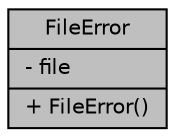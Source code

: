 digraph "FileError"
{
 // LATEX_PDF_SIZE
  edge [fontname="Helvetica",fontsize="10",labelfontname="Helvetica",labelfontsize="10"];
  node [fontname="Helvetica",fontsize="10",shape=record];
  Node1 [label="{FileError\n|- file\l|+ FileError()\l}",height=0.2,width=0.4,color="black", fillcolor="grey75", style="filled", fontcolor="black",tooltip=" "];
}
